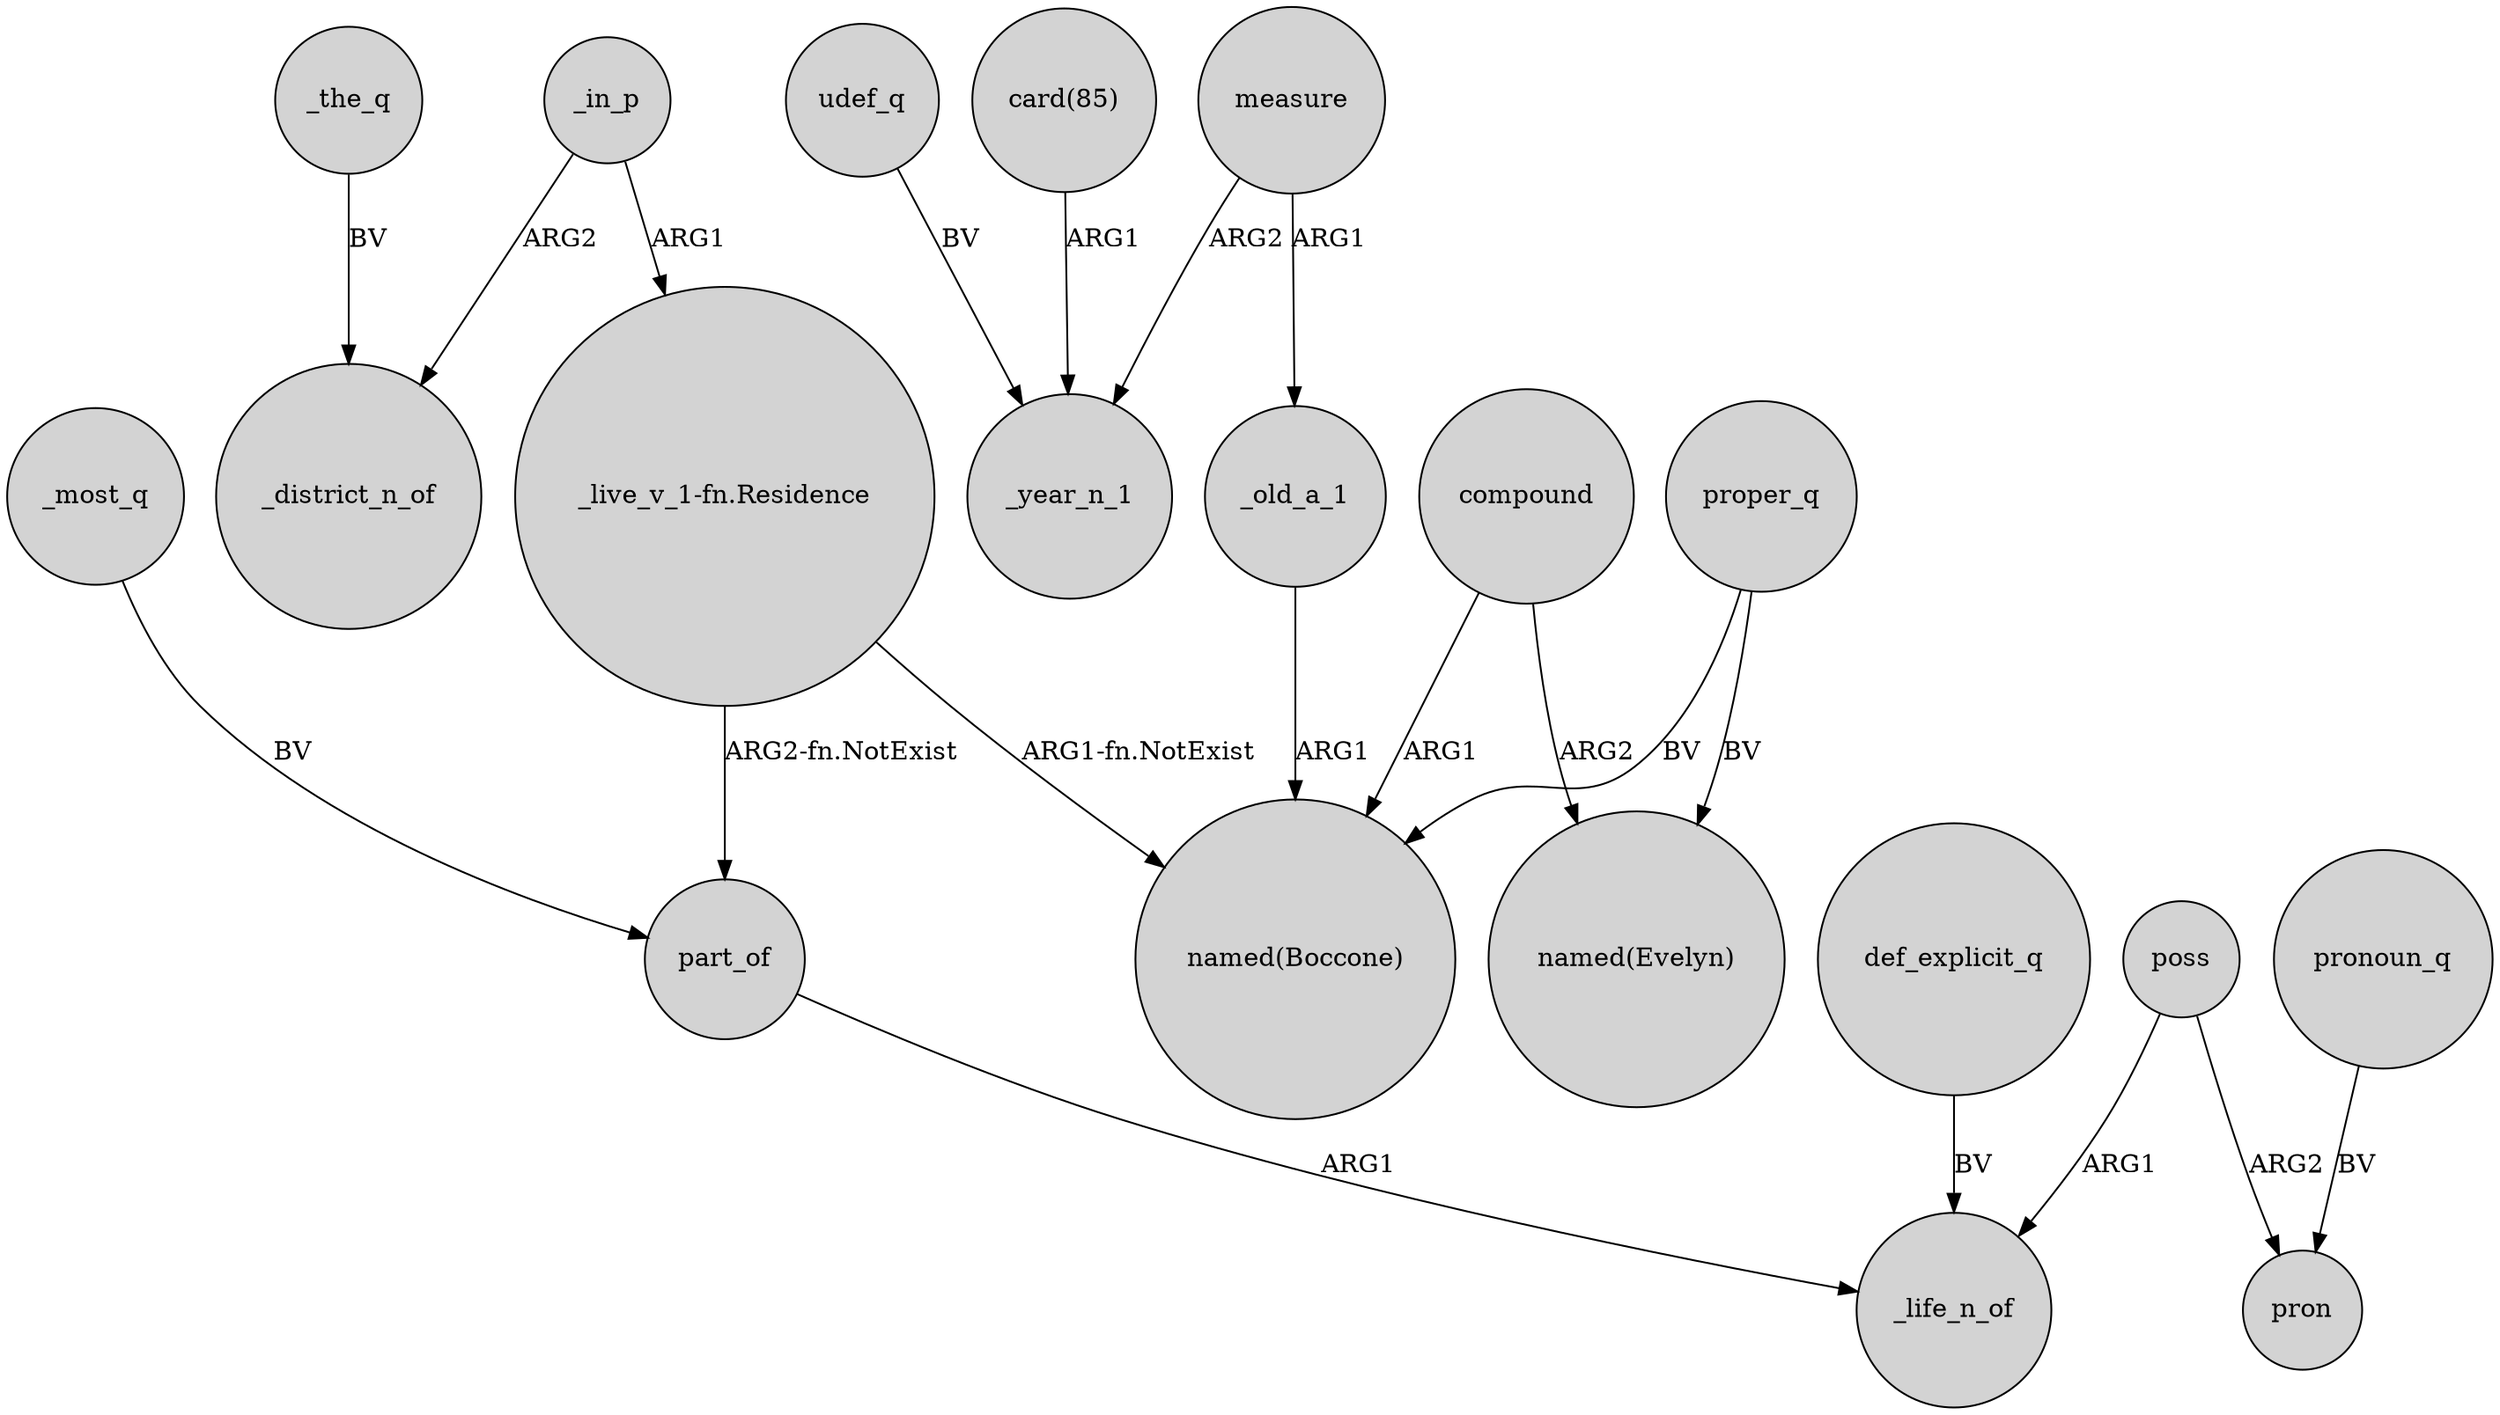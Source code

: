 digraph {
	node [shape=circle style=filled]
	_in_p -> "_live_v_1-fn.Residence" [label=ARG1]
	def_explicit_q -> _life_n_of [label=BV]
	poss -> pron [label=ARG2]
	measure -> _year_n_1 [label=ARG2]
	_old_a_1 -> "named(Boccone)" [label=ARG1]
	proper_q -> "named(Evelyn)" [label=BV]
	"_live_v_1-fn.Residence" -> "named(Boccone)" [label="ARG1-fn.NotExist"]
	_the_q -> _district_n_of [label=BV]
	measure -> _old_a_1 [label=ARG1]
	poss -> _life_n_of [label=ARG1]
	"card(85)" -> _year_n_1 [label=ARG1]
	pronoun_q -> pron [label=BV]
	_in_p -> _district_n_of [label=ARG2]
	proper_q -> "named(Boccone)" [label=BV]
	"_live_v_1-fn.Residence" -> part_of [label="ARG2-fn.NotExist"]
	compound -> "named(Boccone)" [label=ARG1]
	_most_q -> part_of [label=BV]
	udef_q -> _year_n_1 [label=BV]
	compound -> "named(Evelyn)" [label=ARG2]
	part_of -> _life_n_of [label=ARG1]
}

